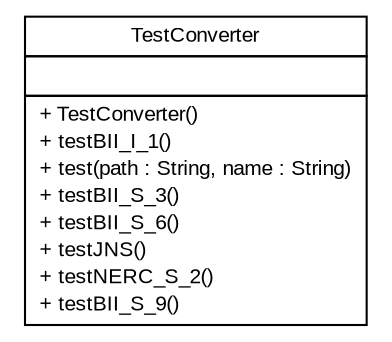 #!/usr/local/bin/dot
#
# Class diagram 
# Generated by UmlGraph version 4.6 (http://www.spinellis.gr/sw/umlgraph)
#

digraph G {
	edge [fontname="arial",fontsize=10,labelfontname="arial",labelfontsize=10];
	node [fontname="arial",fontsize=10,shape=plaintext];
	// net.toxbank.isa2rdf.test.TestConverter
	c3 [label=<<table border="0" cellborder="1" cellspacing="0" cellpadding="2" port="p" href="./TestConverter.html">
		<tr><td><table border="0" cellspacing="0" cellpadding="1">
			<tr><td> TestConverter </td></tr>
		</table></td></tr>
		<tr><td><table border="0" cellspacing="0" cellpadding="1">
			<tr><td align="left">  </td></tr>
		</table></td></tr>
		<tr><td><table border="0" cellspacing="0" cellpadding="1">
			<tr><td align="left"> + TestConverter() </td></tr>
			<tr><td align="left"> + testBII_I_1() </td></tr>
			<tr><td align="left"> + test(path : String, name : String) </td></tr>
			<tr><td align="left"> + testBII_S_3() </td></tr>
			<tr><td align="left"> + testBII_S_6() </td></tr>
			<tr><td align="left"> + testJNS() </td></tr>
			<tr><td align="left"> + testNERC_S_2() </td></tr>
			<tr><td align="left"> + testBII_S_9() </td></tr>
		</table></td></tr>
		</table>>, fontname="arial", fontcolor="black", fontsize=10.0];
}

